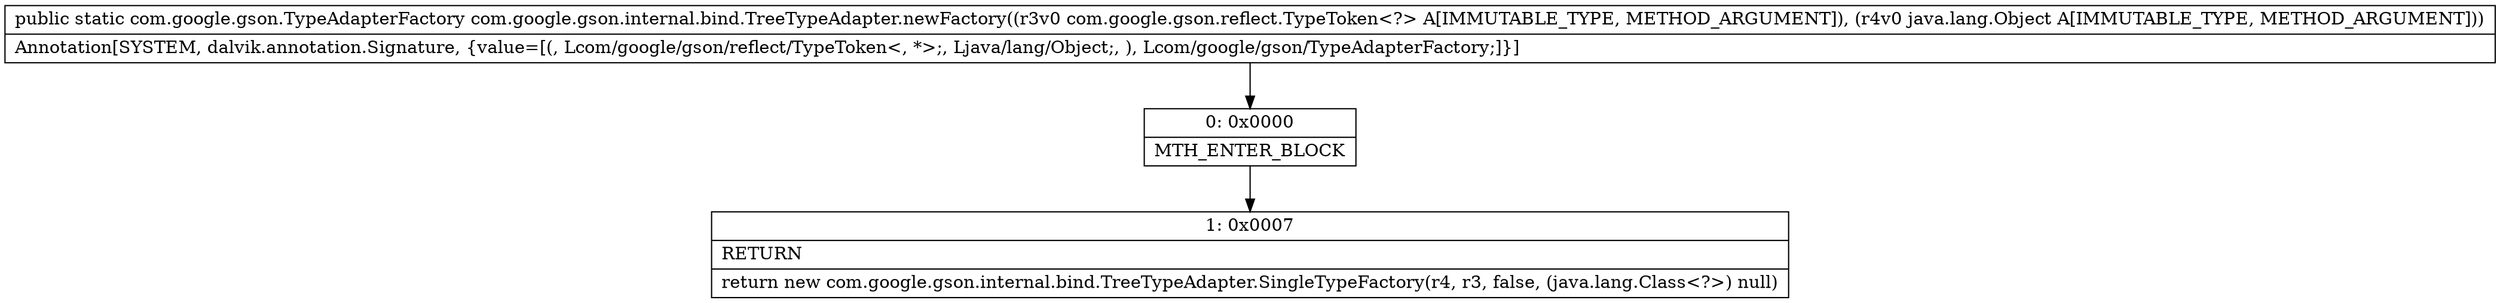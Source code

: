 digraph "CFG forcom.google.gson.internal.bind.TreeTypeAdapter.newFactory(Lcom\/google\/gson\/reflect\/TypeToken;Ljava\/lang\/Object;)Lcom\/google\/gson\/TypeAdapterFactory;" {
Node_0 [shape=record,label="{0\:\ 0x0000|MTH_ENTER_BLOCK\l}"];
Node_1 [shape=record,label="{1\:\ 0x0007|RETURN\l|return new com.google.gson.internal.bind.TreeTypeAdapter.SingleTypeFactory(r4, r3, false, (java.lang.Class\<?\>) null)\l}"];
MethodNode[shape=record,label="{public static com.google.gson.TypeAdapterFactory com.google.gson.internal.bind.TreeTypeAdapter.newFactory((r3v0 com.google.gson.reflect.TypeToken\<?\> A[IMMUTABLE_TYPE, METHOD_ARGUMENT]), (r4v0 java.lang.Object A[IMMUTABLE_TYPE, METHOD_ARGUMENT]))  | Annotation[SYSTEM, dalvik.annotation.Signature, \{value=[(, Lcom\/google\/gson\/reflect\/TypeToken\<, *\>;, Ljava\/lang\/Object;, ), Lcom\/google\/gson\/TypeAdapterFactory;]\}]\l}"];
MethodNode -> Node_0;
Node_0 -> Node_1;
}


